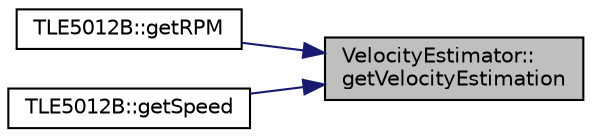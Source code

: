 digraph "VelocityEstimator::getVelocityEstimation"
{
 // LATEX_PDF_SIZE
  edge [fontname="Helvetica",fontsize="10",labelfontname="Helvetica",labelfontsize="10"];
  node [fontname="Helvetica",fontsize="10",shape=record];
  rankdir="RL";
  Node1 [label="VelocityEstimator::\lgetVelocityEstimation",height=0.2,width=0.4,color="black", fillcolor="grey75", style="filled", fontcolor="black",tooltip=" "];
  Node1 -> Node2 [dir="back",color="midnightblue",fontsize="10",style="solid",fontname="Helvetica"];
  Node2 [label="TLE5012B::getRPM",height=0.2,width=0.4,color="black", fillcolor="white", style="filled",URL="$classTLE5012B.html#a371cfc9a4ccf5fef1005797dc1b40745",tooltip=" "];
  Node1 -> Node3 [dir="back",color="midnightblue",fontsize="10",style="solid",fontname="Helvetica"];
  Node3 [label="TLE5012B::getSpeed",height=0.2,width=0.4,color="black", fillcolor="white", style="filled",URL="$classTLE5012B.html#afefd2ea6f73456bde1c3f99ce761cd7d",tooltip=" "];
}
